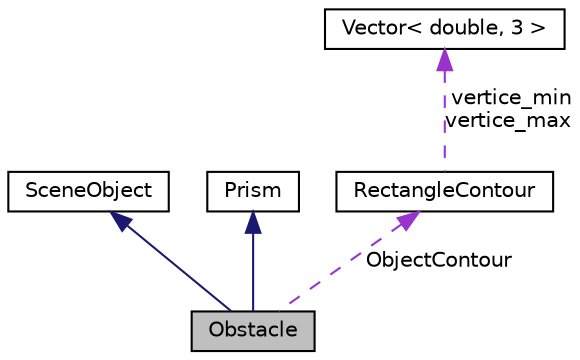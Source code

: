 digraph "Obstacle"
{
  edge [fontname="Helvetica",fontsize="10",labelfontname="Helvetica",labelfontsize="10"];
  node [fontname="Helvetica",fontsize="10",shape=record];
  Node4 [label="Obstacle",height=0.2,width=0.4,color="black", fillcolor="grey75", style="filled", fontcolor="black"];
  Node5 -> Node4 [dir="back",color="midnightblue",fontsize="10",style="solid",fontname="Helvetica"];
  Node5 [label="SceneObject",height=0.2,width=0.4,color="black", fillcolor="white", style="filled",URL="$class_scene_object.html",tooltip="Klasa definiuje pojęcie objektu sceny. "];
  Node6 -> Node4 [dir="back",color="midnightblue",fontsize="10",style="solid",fontname="Helvetica"];
  Node6 [label="Prism",height=0.2,width=0.4,color="black", fillcolor="white", style="filled",URL="$class_prism.html",tooltip="Klasa definiuje pojęcie Graniastosłupa. "];
  Node7 -> Node4 [dir="back",color="darkorchid3",fontsize="10",style="dashed",label=" ObjectContour" ,fontname="Helvetica"];
  Node7 [label="RectangleContour",height=0.2,width=0.4,color="black", fillcolor="white", style="filled",URL="$class_rectangle_contour.html",tooltip="Klasa definiuje pojęcie obrysu prostopadłościennego. "];
  Node8 -> Node7 [dir="back",color="darkorchid3",fontsize="10",style="dashed",label=" vertice_min\nvertice_max" ,fontname="Helvetica"];
  Node8 [label="Vector\< double, 3 \>",height=0.2,width=0.4,color="black", fillcolor="white", style="filled",URL="$class_vector.html"];
}
